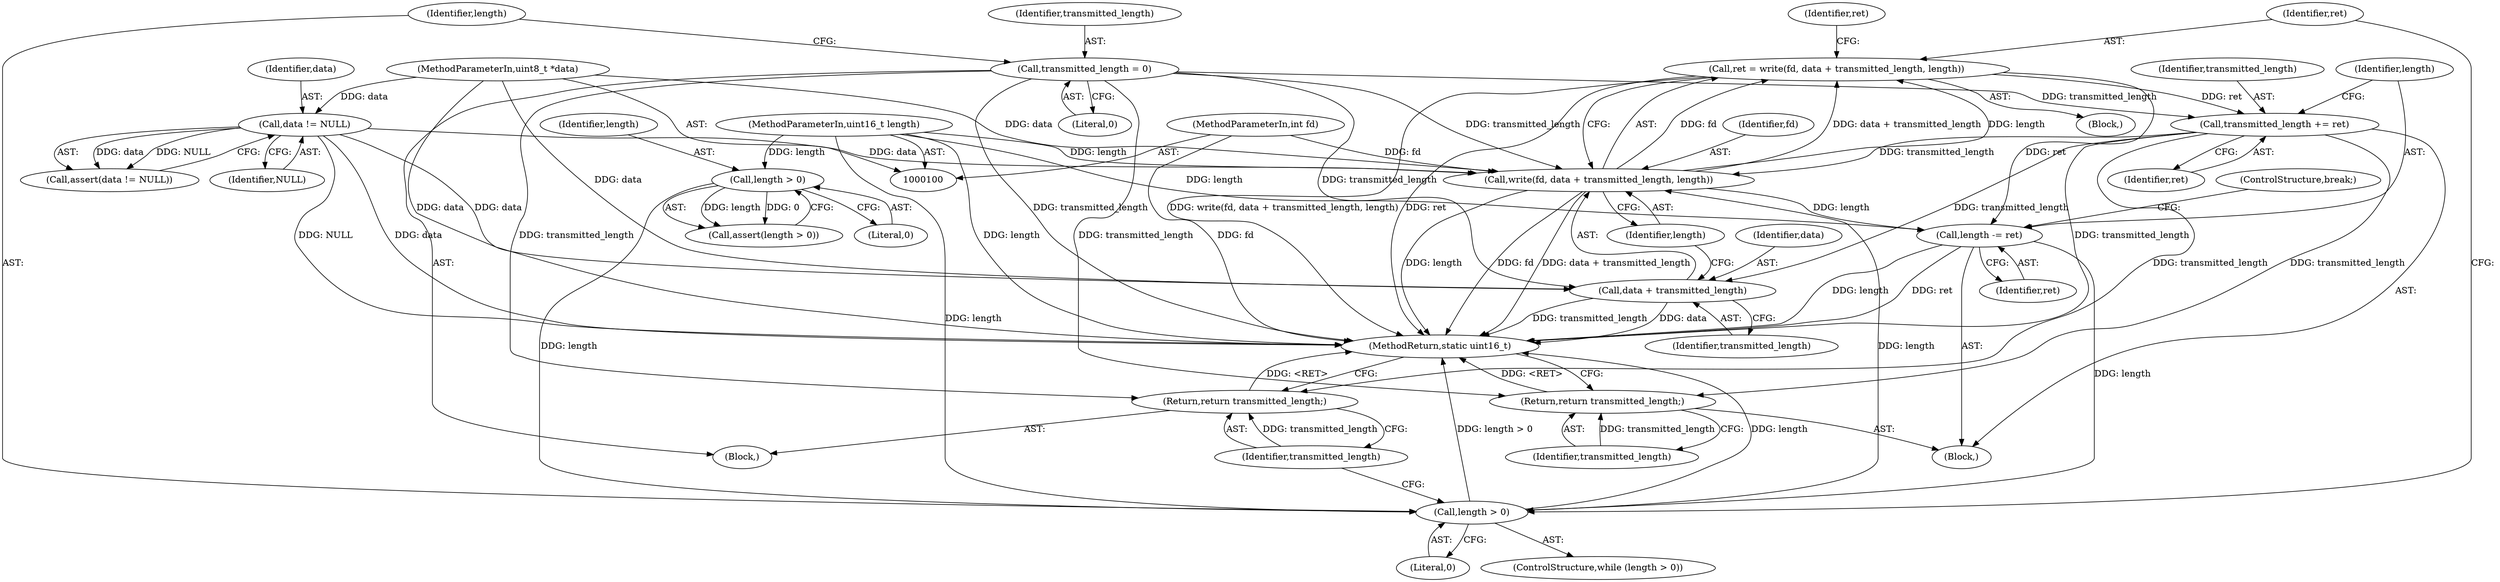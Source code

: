digraph "0_Android_472271b153c5dc53c28beac55480a8d8434b2d5c_54@API" {
"1000123" [label="(Call,ret = write(fd, data + transmitted_length, length))"];
"1000125" [label="(Call,write(fd, data + transmitted_length, length))"];
"1000101" [label="(MethodParameterIn,int fd)"];
"1000106" [label="(Call,data != NULL)"];
"1000102" [label="(MethodParameterIn,uint8_t *data)"];
"1000114" [label="(Call,transmitted_length = 0)"];
"1000147" [label="(Call,transmitted_length += ret)"];
"1000123" [label="(Call,ret = write(fd, data + transmitted_length, length))"];
"1000118" [label="(Call,length > 0)"];
"1000150" [label="(Call,length -= ret)"];
"1000103" [label="(MethodParameterIn,uint16_t length)"];
"1000110" [label="(Call,length > 0)"];
"1000127" [label="(Call,data + transmitted_length)"];
"1000144" [label="(Return,return transmitted_length;)"];
"1000154" [label="(Return,return transmitted_length;)"];
"1000116" [label="(Literal,0)"];
"1000133" [label="(Block,)"];
"1000124" [label="(Identifier,ret)"];
"1000156" [label="(MethodReturn,static uint16_t)"];
"1000114" [label="(Call,transmitted_length = 0)"];
"1000128" [label="(Identifier,data)"];
"1000150" [label="(Call,length -= ret)"];
"1000118" [label="(Call,length > 0)"];
"1000123" [label="(Call,ret = write(fd, data + transmitted_length, length))"];
"1000125" [label="(Call,write(fd, data + transmitted_length, length))"];
"1000155" [label="(Identifier,transmitted_length)"];
"1000115" [label="(Identifier,transmitted_length)"];
"1000152" [label="(Identifier,ret)"];
"1000119" [label="(Identifier,length)"];
"1000120" [label="(Literal,0)"];
"1000105" [label="(Call,assert(data != NULL))"];
"1000110" [label="(Call,length > 0)"];
"1000129" [label="(Identifier,transmitted_length)"];
"1000145" [label="(Identifier,transmitted_length)"];
"1000108" [label="(Identifier,NULL)"];
"1000127" [label="(Call,data + transmitted_length)"];
"1000126" [label="(Identifier,fd)"];
"1000130" [label="(Identifier,length)"];
"1000144" [label="(Return,return transmitted_length;)"];
"1000117" [label="(ControlStructure,while (length > 0))"];
"1000107" [label="(Identifier,data)"];
"1000103" [label="(MethodParameterIn,uint16_t length)"];
"1000121" [label="(Block,)"];
"1000106" [label="(Call,data != NULL)"];
"1000112" [label="(Literal,0)"];
"1000111" [label="(Identifier,length)"];
"1000101" [label="(MethodParameterIn,int fd)"];
"1000148" [label="(Identifier,transmitted_length)"];
"1000102" [label="(MethodParameterIn,uint8_t *data)"];
"1000149" [label="(Identifier,ret)"];
"1000153" [label="(ControlStructure,break;)"];
"1000109" [label="(Call,assert(length > 0))"];
"1000132" [label="(Identifier,ret)"];
"1000154" [label="(Return,return transmitted_length;)"];
"1000147" [label="(Call,transmitted_length += ret)"];
"1000104" [label="(Block,)"];
"1000151" [label="(Identifier,length)"];
"1000123" -> "1000121"  [label="AST: "];
"1000123" -> "1000125"  [label="CFG: "];
"1000124" -> "1000123"  [label="AST: "];
"1000125" -> "1000123"  [label="AST: "];
"1000132" -> "1000123"  [label="CFG: "];
"1000123" -> "1000156"  [label="DDG: write(fd, data + transmitted_length, length)"];
"1000123" -> "1000156"  [label="DDG: ret"];
"1000125" -> "1000123"  [label="DDG: fd"];
"1000125" -> "1000123"  [label="DDG: data + transmitted_length"];
"1000125" -> "1000123"  [label="DDG: length"];
"1000123" -> "1000147"  [label="DDG: ret"];
"1000123" -> "1000150"  [label="DDG: ret"];
"1000125" -> "1000130"  [label="CFG: "];
"1000126" -> "1000125"  [label="AST: "];
"1000127" -> "1000125"  [label="AST: "];
"1000130" -> "1000125"  [label="AST: "];
"1000125" -> "1000156"  [label="DDG: data + transmitted_length"];
"1000125" -> "1000156"  [label="DDG: length"];
"1000125" -> "1000156"  [label="DDG: fd"];
"1000101" -> "1000125"  [label="DDG: fd"];
"1000106" -> "1000125"  [label="DDG: data"];
"1000102" -> "1000125"  [label="DDG: data"];
"1000114" -> "1000125"  [label="DDG: transmitted_length"];
"1000147" -> "1000125"  [label="DDG: transmitted_length"];
"1000118" -> "1000125"  [label="DDG: length"];
"1000103" -> "1000125"  [label="DDG: length"];
"1000125" -> "1000150"  [label="DDG: length"];
"1000101" -> "1000100"  [label="AST: "];
"1000101" -> "1000156"  [label="DDG: fd"];
"1000106" -> "1000105"  [label="AST: "];
"1000106" -> "1000108"  [label="CFG: "];
"1000107" -> "1000106"  [label="AST: "];
"1000108" -> "1000106"  [label="AST: "];
"1000105" -> "1000106"  [label="CFG: "];
"1000106" -> "1000156"  [label="DDG: NULL"];
"1000106" -> "1000156"  [label="DDG: data"];
"1000106" -> "1000105"  [label="DDG: data"];
"1000106" -> "1000105"  [label="DDG: NULL"];
"1000102" -> "1000106"  [label="DDG: data"];
"1000106" -> "1000127"  [label="DDG: data"];
"1000102" -> "1000100"  [label="AST: "];
"1000102" -> "1000156"  [label="DDG: data"];
"1000102" -> "1000127"  [label="DDG: data"];
"1000114" -> "1000104"  [label="AST: "];
"1000114" -> "1000116"  [label="CFG: "];
"1000115" -> "1000114"  [label="AST: "];
"1000116" -> "1000114"  [label="AST: "];
"1000119" -> "1000114"  [label="CFG: "];
"1000114" -> "1000156"  [label="DDG: transmitted_length"];
"1000114" -> "1000127"  [label="DDG: transmitted_length"];
"1000114" -> "1000144"  [label="DDG: transmitted_length"];
"1000114" -> "1000147"  [label="DDG: transmitted_length"];
"1000114" -> "1000154"  [label="DDG: transmitted_length"];
"1000147" -> "1000133"  [label="AST: "];
"1000147" -> "1000149"  [label="CFG: "];
"1000148" -> "1000147"  [label="AST: "];
"1000149" -> "1000147"  [label="AST: "];
"1000151" -> "1000147"  [label="CFG: "];
"1000147" -> "1000156"  [label="DDG: transmitted_length"];
"1000147" -> "1000127"  [label="DDG: transmitted_length"];
"1000147" -> "1000144"  [label="DDG: transmitted_length"];
"1000147" -> "1000154"  [label="DDG: transmitted_length"];
"1000118" -> "1000117"  [label="AST: "];
"1000118" -> "1000120"  [label="CFG: "];
"1000119" -> "1000118"  [label="AST: "];
"1000120" -> "1000118"  [label="AST: "];
"1000124" -> "1000118"  [label="CFG: "];
"1000155" -> "1000118"  [label="CFG: "];
"1000118" -> "1000156"  [label="DDG: length > 0"];
"1000118" -> "1000156"  [label="DDG: length"];
"1000150" -> "1000118"  [label="DDG: length"];
"1000110" -> "1000118"  [label="DDG: length"];
"1000103" -> "1000118"  [label="DDG: length"];
"1000150" -> "1000133"  [label="AST: "];
"1000150" -> "1000152"  [label="CFG: "];
"1000151" -> "1000150"  [label="AST: "];
"1000152" -> "1000150"  [label="AST: "];
"1000153" -> "1000150"  [label="CFG: "];
"1000150" -> "1000156"  [label="DDG: length"];
"1000150" -> "1000156"  [label="DDG: ret"];
"1000103" -> "1000150"  [label="DDG: length"];
"1000103" -> "1000100"  [label="AST: "];
"1000103" -> "1000156"  [label="DDG: length"];
"1000103" -> "1000110"  [label="DDG: length"];
"1000110" -> "1000109"  [label="AST: "];
"1000110" -> "1000112"  [label="CFG: "];
"1000111" -> "1000110"  [label="AST: "];
"1000112" -> "1000110"  [label="AST: "];
"1000109" -> "1000110"  [label="CFG: "];
"1000110" -> "1000109"  [label="DDG: length"];
"1000110" -> "1000109"  [label="DDG: 0"];
"1000127" -> "1000129"  [label="CFG: "];
"1000128" -> "1000127"  [label="AST: "];
"1000129" -> "1000127"  [label="AST: "];
"1000130" -> "1000127"  [label="CFG: "];
"1000127" -> "1000156"  [label="DDG: transmitted_length"];
"1000127" -> "1000156"  [label="DDG: data"];
"1000144" -> "1000133"  [label="AST: "];
"1000144" -> "1000145"  [label="CFG: "];
"1000145" -> "1000144"  [label="AST: "];
"1000156" -> "1000144"  [label="CFG: "];
"1000144" -> "1000156"  [label="DDG: <RET>"];
"1000145" -> "1000144"  [label="DDG: transmitted_length"];
"1000154" -> "1000104"  [label="AST: "];
"1000154" -> "1000155"  [label="CFG: "];
"1000155" -> "1000154"  [label="AST: "];
"1000156" -> "1000154"  [label="CFG: "];
"1000154" -> "1000156"  [label="DDG: <RET>"];
"1000155" -> "1000154"  [label="DDG: transmitted_length"];
}
